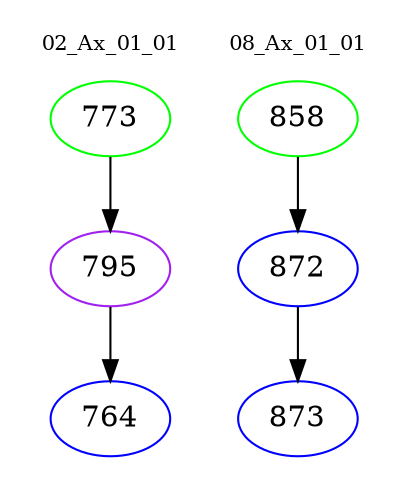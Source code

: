 digraph{
subgraph cluster_0 {
color = white
label = "02_Ax_01_01";
fontsize=10;
T0_773 [label="773", color="green"]
T0_773 -> T0_795 [color="black"]
T0_795 [label="795", color="purple"]
T0_795 -> T0_764 [color="black"]
T0_764 [label="764", color="blue"]
}
subgraph cluster_1 {
color = white
label = "08_Ax_01_01";
fontsize=10;
T1_858 [label="858", color="green"]
T1_858 -> T1_872 [color="black"]
T1_872 [label="872", color="blue"]
T1_872 -> T1_873 [color="black"]
T1_873 [label="873", color="blue"]
}
}
